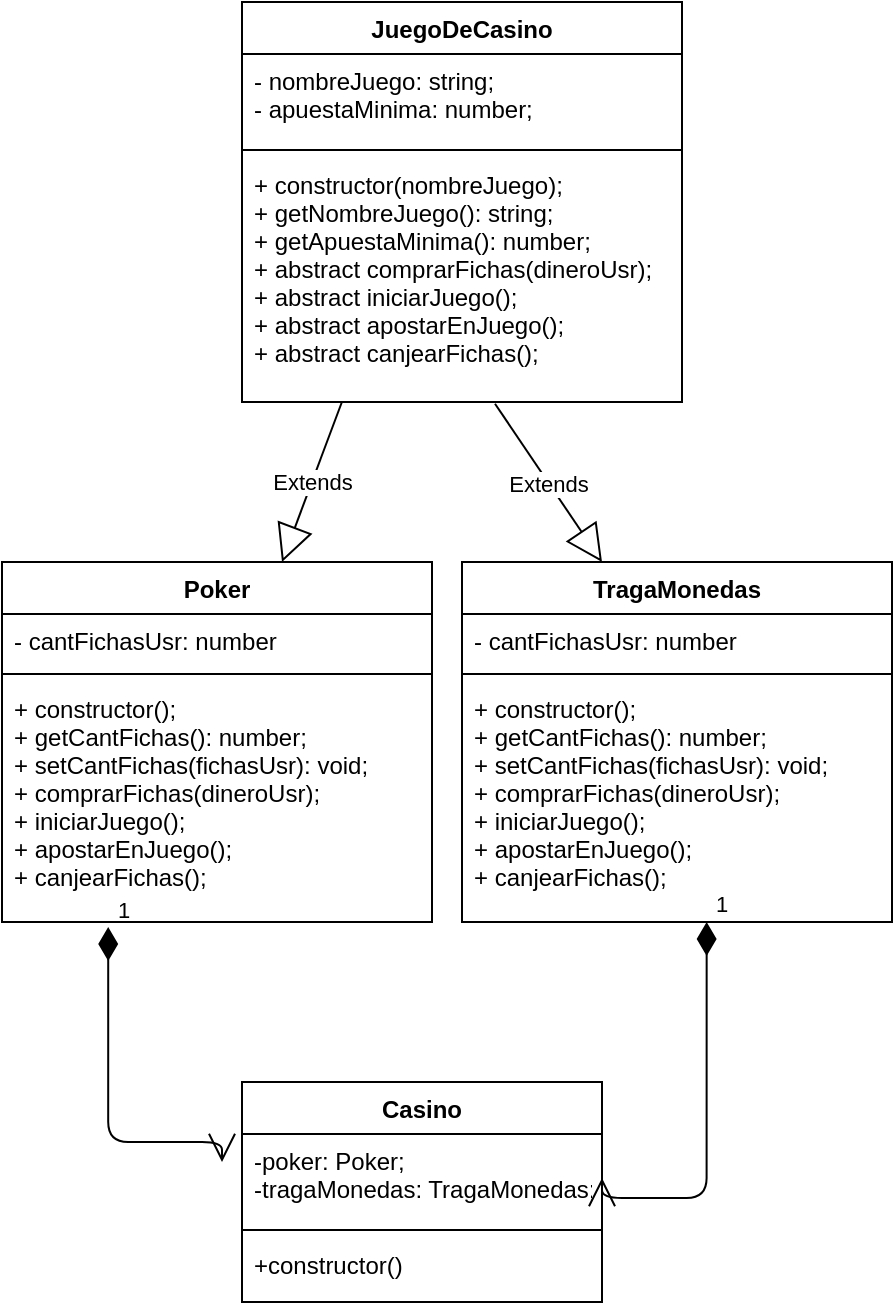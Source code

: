 <mxfile>
    <diagram id="mAjABCw-SXx4wGkoDbRt" name="Page-1">
        <mxGraphModel dx="1306" dy="614" grid="1" gridSize="10" guides="1" tooltips="1" connect="1" arrows="1" fold="1" page="1" pageScale="1" pageWidth="850" pageHeight="1100" math="0" shadow="0">
            <root>
                <mxCell id="0"/>
                <mxCell id="1" parent="0"/>
                <mxCell id="6" value="Casino" style="swimlane;fontStyle=1;align=center;verticalAlign=top;childLayout=stackLayout;horizontal=1;startSize=26;horizontalStack=0;resizeParent=1;resizeParentMax=0;resizeLast=0;collapsible=1;marginBottom=0;" vertex="1" parent="1">
                    <mxGeometry x="510" y="570" width="180" height="110" as="geometry"/>
                </mxCell>
                <mxCell id="7" value="-poker: Poker;&#10;-tragaMonedas: TragaMonedas;" style="text;strokeColor=none;fillColor=none;align=left;verticalAlign=top;spacingLeft=4;spacingRight=4;overflow=hidden;rotatable=0;points=[[0,0.5],[1,0.5]];portConstraint=eastwest;" vertex="1" parent="6">
                    <mxGeometry y="26" width="180" height="44" as="geometry"/>
                </mxCell>
                <mxCell id="8" value="" style="line;strokeWidth=1;fillColor=none;align=left;verticalAlign=middle;spacingTop=-1;spacingLeft=3;spacingRight=3;rotatable=0;labelPosition=right;points=[];portConstraint=eastwest;strokeColor=inherit;" vertex="1" parent="6">
                    <mxGeometry y="70" width="180" height="8" as="geometry"/>
                </mxCell>
                <mxCell id="9" value="+constructor()" style="text;strokeColor=none;fillColor=none;align=left;verticalAlign=top;spacingLeft=4;spacingRight=4;overflow=hidden;rotatable=0;points=[[0,0.5],[1,0.5]];portConstraint=eastwest;" vertex="1" parent="6">
                    <mxGeometry y="78" width="180" height="32" as="geometry"/>
                </mxCell>
                <mxCell id="10" value="1" style="endArrow=open;html=1;endSize=12;startArrow=diamondThin;startSize=14;startFill=1;edgeStyle=orthogonalEdgeStyle;align=left;verticalAlign=bottom;exitX=0.247;exitY=1.021;exitDx=0;exitDy=0;exitPerimeter=0;" edge="1" parent="1" source="24">
                    <mxGeometry x="-1" y="3" relative="1" as="geometry">
                        <mxPoint x="420" y="500" as="sourcePoint"/>
                        <mxPoint x="500" y="610" as="targetPoint"/>
                        <Array as="points">
                            <mxPoint x="443" y="600"/>
                            <mxPoint x="500" y="600"/>
                        </Array>
                    </mxGeometry>
                </mxCell>
                <mxCell id="16" value="JuegoDeCasino" style="swimlane;fontStyle=1;align=center;verticalAlign=top;childLayout=stackLayout;horizontal=1;startSize=26;horizontalStack=0;resizeParent=1;resizeParentMax=0;resizeLast=0;collapsible=1;marginBottom=0;" vertex="1" parent="1">
                    <mxGeometry x="510" y="30" width="220" height="200" as="geometry"/>
                </mxCell>
                <mxCell id="17" value="- nombreJuego: string;&#10;- apuestaMinima: number;" style="text;strokeColor=none;fillColor=none;align=left;verticalAlign=top;spacingLeft=4;spacingRight=4;overflow=hidden;rotatable=0;points=[[0,0.5],[1,0.5]];portConstraint=eastwest;" vertex="1" parent="16">
                    <mxGeometry y="26" width="220" height="44" as="geometry"/>
                </mxCell>
                <mxCell id="18" value="" style="line;strokeWidth=1;fillColor=none;align=left;verticalAlign=middle;spacingTop=-1;spacingLeft=3;spacingRight=3;rotatable=0;labelPosition=right;points=[];portConstraint=eastwest;strokeColor=inherit;" vertex="1" parent="16">
                    <mxGeometry y="70" width="220" height="8" as="geometry"/>
                </mxCell>
                <mxCell id="19" value="+ constructor(nombreJuego);&#10;+ getNombreJuego(): string;&#10;+ getApuestaMinima(): number;&#10;+ abstract comprarFichas(dineroUsr);&#10;+ abstract iniciarJuego();&#10;+ abstract apostarEnJuego();&#10;+ abstract canjearFichas();&#10;" style="text;strokeColor=none;fillColor=none;align=left;verticalAlign=top;spacingLeft=4;spacingRight=4;overflow=hidden;rotatable=0;points=[[0,0.5],[1,0.5]];portConstraint=eastwest;" vertex="1" parent="16">
                    <mxGeometry y="78" width="220" height="122" as="geometry"/>
                </mxCell>
                <mxCell id="20" value="Extends" style="endArrow=block;endSize=16;endFill=0;html=1;exitX=0.227;exitY=1;exitDx=0;exitDy=0;exitPerimeter=0;" edge="1" parent="1" source="19">
                    <mxGeometry width="160" relative="1" as="geometry">
                        <mxPoint x="500" y="270" as="sourcePoint"/>
                        <mxPoint x="530" y="310" as="targetPoint"/>
                    </mxGeometry>
                </mxCell>
                <mxCell id="21" value="Poker" style="swimlane;fontStyle=1;align=center;verticalAlign=top;childLayout=stackLayout;horizontal=1;startSize=26;horizontalStack=0;resizeParent=1;resizeParentMax=0;resizeLast=0;collapsible=1;marginBottom=0;" vertex="1" parent="1">
                    <mxGeometry x="390" y="310" width="215" height="180" as="geometry"/>
                </mxCell>
                <mxCell id="22" value="- cantFichasUsr: number" style="text;strokeColor=none;fillColor=none;align=left;verticalAlign=top;spacingLeft=4;spacingRight=4;overflow=hidden;rotatable=0;points=[[0,0.5],[1,0.5]];portConstraint=eastwest;" vertex="1" parent="21">
                    <mxGeometry y="26" width="215" height="26" as="geometry"/>
                </mxCell>
                <mxCell id="23" value="" style="line;strokeWidth=1;fillColor=none;align=left;verticalAlign=middle;spacingTop=-1;spacingLeft=3;spacingRight=3;rotatable=0;labelPosition=right;points=[];portConstraint=eastwest;strokeColor=inherit;" vertex="1" parent="21">
                    <mxGeometry y="52" width="215" height="8" as="geometry"/>
                </mxCell>
                <mxCell id="24" value="+ constructor();&#10;+ getCantFichas(): number;&#10;+ setCantFichas(fichasUsr): void;&#10;+ comprarFichas(dineroUsr);&#10;+ iniciarJuego();&#10;+ apostarEnJuego();&#10;+ canjearFichas();" style="text;strokeColor=none;fillColor=none;align=left;verticalAlign=top;spacingLeft=4;spacingRight=4;overflow=hidden;rotatable=0;points=[[0,0.5],[1,0.5]];portConstraint=eastwest;" vertex="1" parent="21">
                    <mxGeometry y="60" width="215" height="120" as="geometry"/>
                </mxCell>
                <mxCell id="25" value="Extends" style="endArrow=block;endSize=16;endFill=0;html=1;exitX=0.575;exitY=1.007;exitDx=0;exitDy=0;exitPerimeter=0;" edge="1" parent="1" source="19">
                    <mxGeometry width="160" relative="1" as="geometry">
                        <mxPoint x="610" y="260" as="sourcePoint"/>
                        <mxPoint x="690" y="310" as="targetPoint"/>
                    </mxGeometry>
                </mxCell>
                <mxCell id="26" value="TragaMonedas" style="swimlane;fontStyle=1;align=center;verticalAlign=top;childLayout=stackLayout;horizontal=1;startSize=26;horizontalStack=0;resizeParent=1;resizeParentMax=0;resizeLast=0;collapsible=1;marginBottom=0;" vertex="1" parent="1">
                    <mxGeometry x="620" y="310" width="215" height="180" as="geometry"/>
                </mxCell>
                <mxCell id="27" value="- cantFichasUsr: number" style="text;strokeColor=none;fillColor=none;align=left;verticalAlign=top;spacingLeft=4;spacingRight=4;overflow=hidden;rotatable=0;points=[[0,0.5],[1,0.5]];portConstraint=eastwest;" vertex="1" parent="26">
                    <mxGeometry y="26" width="215" height="26" as="geometry"/>
                </mxCell>
                <mxCell id="28" value="" style="line;strokeWidth=1;fillColor=none;align=left;verticalAlign=middle;spacingTop=-1;spacingLeft=3;spacingRight=3;rotatable=0;labelPosition=right;points=[];portConstraint=eastwest;strokeColor=inherit;" vertex="1" parent="26">
                    <mxGeometry y="52" width="215" height="8" as="geometry"/>
                </mxCell>
                <mxCell id="29" value="+ constructor();&#10;+ getCantFichas(): number;&#10;+ setCantFichas(fichasUsr): void;&#10;+ comprarFichas(dineroUsr);&#10;+ iniciarJuego();&#10;+ apostarEnJuego();&#10;+ canjearFichas();" style="text;strokeColor=none;fillColor=none;align=left;verticalAlign=top;spacingLeft=4;spacingRight=4;overflow=hidden;rotatable=0;points=[[0,0.5],[1,0.5]];portConstraint=eastwest;" vertex="1" parent="26">
                    <mxGeometry y="60" width="215" height="120" as="geometry"/>
                </mxCell>
                <mxCell id="30" value="1" style="endArrow=open;html=1;endSize=12;startArrow=diamondThin;startSize=14;startFill=1;edgeStyle=orthogonalEdgeStyle;align=left;verticalAlign=bottom;exitX=0.569;exitY=1;exitDx=0;exitDy=0;exitPerimeter=0;entryX=1;entryY=0.5;entryDx=0;entryDy=0;" edge="1" parent="1" source="29" target="7">
                    <mxGeometry x="-1" y="3" relative="1" as="geometry">
                        <mxPoint x="350" y="400" as="sourcePoint"/>
                        <mxPoint x="742" y="630" as="targetPoint"/>
                        <Array as="points">
                            <mxPoint x="742" y="628"/>
                        </Array>
                    </mxGeometry>
                </mxCell>
            </root>
        </mxGraphModel>
    </diagram>
</mxfile>